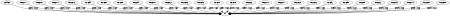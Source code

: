 digraph G {
size="3,3";
node [fontsize=7, fontname="Helvetica"];
edge [fontsize=7, fontname="Helvetica"];
node0 [label="CO1", width=0.27433100247,height=0.27433100247];
node1 [label="AB099483", width=0.27433100247,height=0.27433100247];
node2 [label="DQ675277", width=0.27433100247,height=0.27433100247];
node3 [label="DQ675280", width=0.27433100247,height=0.27433100247];
node4 [label="DQ675271", width=0.27433100247,height=0.27433100247];
node5 [label="DQ675275", width=0.27433100247,height=0.27433100247];
node6 [label="DQ675199", width=0.27433100247,height=0.27433100247];
node7 [label="DQ675202", width=0.27433100247,height=0.27433100247];
node8 [label="DQ675203", width=0.27433100247,height=0.27433100247];
node9 [label="DQ675197", width=0.27433100247,height=0.27433100247];
node10 [label="DQ675200", width=0.27433100247,height=0.27433100247];
node11 [label="DQ675348", width=0.27433100247,height=0.27433100247];
node12 [label="DQ675285", width=0.27433100247,height=0.27433100247];
node13 [label="DQ675195", width=0.27433100247,height=0.27433100247];
node14 [label="DQ675278", width=0.27433100247,height=0.27433100247];
node15 [label="DQ675281", width=0.27433100247,height=0.27433100247];
node16 [label="DQ675284", width=0.27433100247,height=0.27433100247];
node17 [label="DQ675276", width=0.27433100247,height=0.27433100247];
node18 [label="DQ675272", width=0.27433100247,height=0.27433100247];
node19 [label="DQ675268", width=0.27433100247,height=0.27433100247];
node20 [label="DQ675205", width=0.27433100247,height=0.27433100247];
node21 [label="DQ675194", width=0.27433100247,height=0.27433100247];
node22 [label="DQ675198", width=0.27433100247,height=0.27433100247];
node23 [label="DQ675201", width=0.27433100247,height=0.27433100247];
node24 [label="DQ675204", width=0.27433100247,height=0.27433100247];
node25 [label="DQ675196", width=0.27433100247,height=0.27433100247];
node26 [label="DQ675279", width=0.27433100247,height=0.27433100247];
node27 [label="DQ675282", width=0.27433100247,height=0.27433100247];
node28 [label="DQ675283", width=0.27433100247,height=0.27433100247];
node1 -> node0 [label="taggedWithTag"];
node2 -> node0 [label="taggedWithTag"];
node3 -> node0 [label="taggedWithTag"];
node4 -> node0 [label="taggedWithTag"];
node5 -> node0 [label="taggedWithTag"];
node6 -> node0 [label="taggedWithTag"];
node7 -> node0 [label="taggedWithTag"];
node8 -> node0 [label="taggedWithTag"];
node9 -> node0 [label="taggedWithTag"];
node10 -> node0 [label="taggedWithTag"];
node11 -> node0 [label="taggedWithTag"];
node12 -> node0 [label="taggedWithTag"];
node13 -> node0 [label="taggedWithTag"];
node14 -> node0 [label="taggedWithTag"];
node15 -> node0 [label="taggedWithTag"];
node16 -> node0 [label="taggedWithTag"];
node17 -> node0 [label="taggedWithTag"];
node18 -> node0 [label="taggedWithTag"];
node19 -> node0 [label="taggedWithTag"];
node20 -> node0 [label="taggedWithTag"];
node21 -> node0 [label="taggedWithTag"];
node22 -> node0 [label="taggedWithTag"];
node23 -> node0 [label="taggedWithTag"];
node24 -> node0 [label="taggedWithTag"];
node25 -> node0 [label="taggedWithTag"];
node26 -> node0 [label="taggedWithTag"];
node27 -> node0 [label="taggedWithTag"];
node28 -> node0 [label="taggedWithTag"];
}

